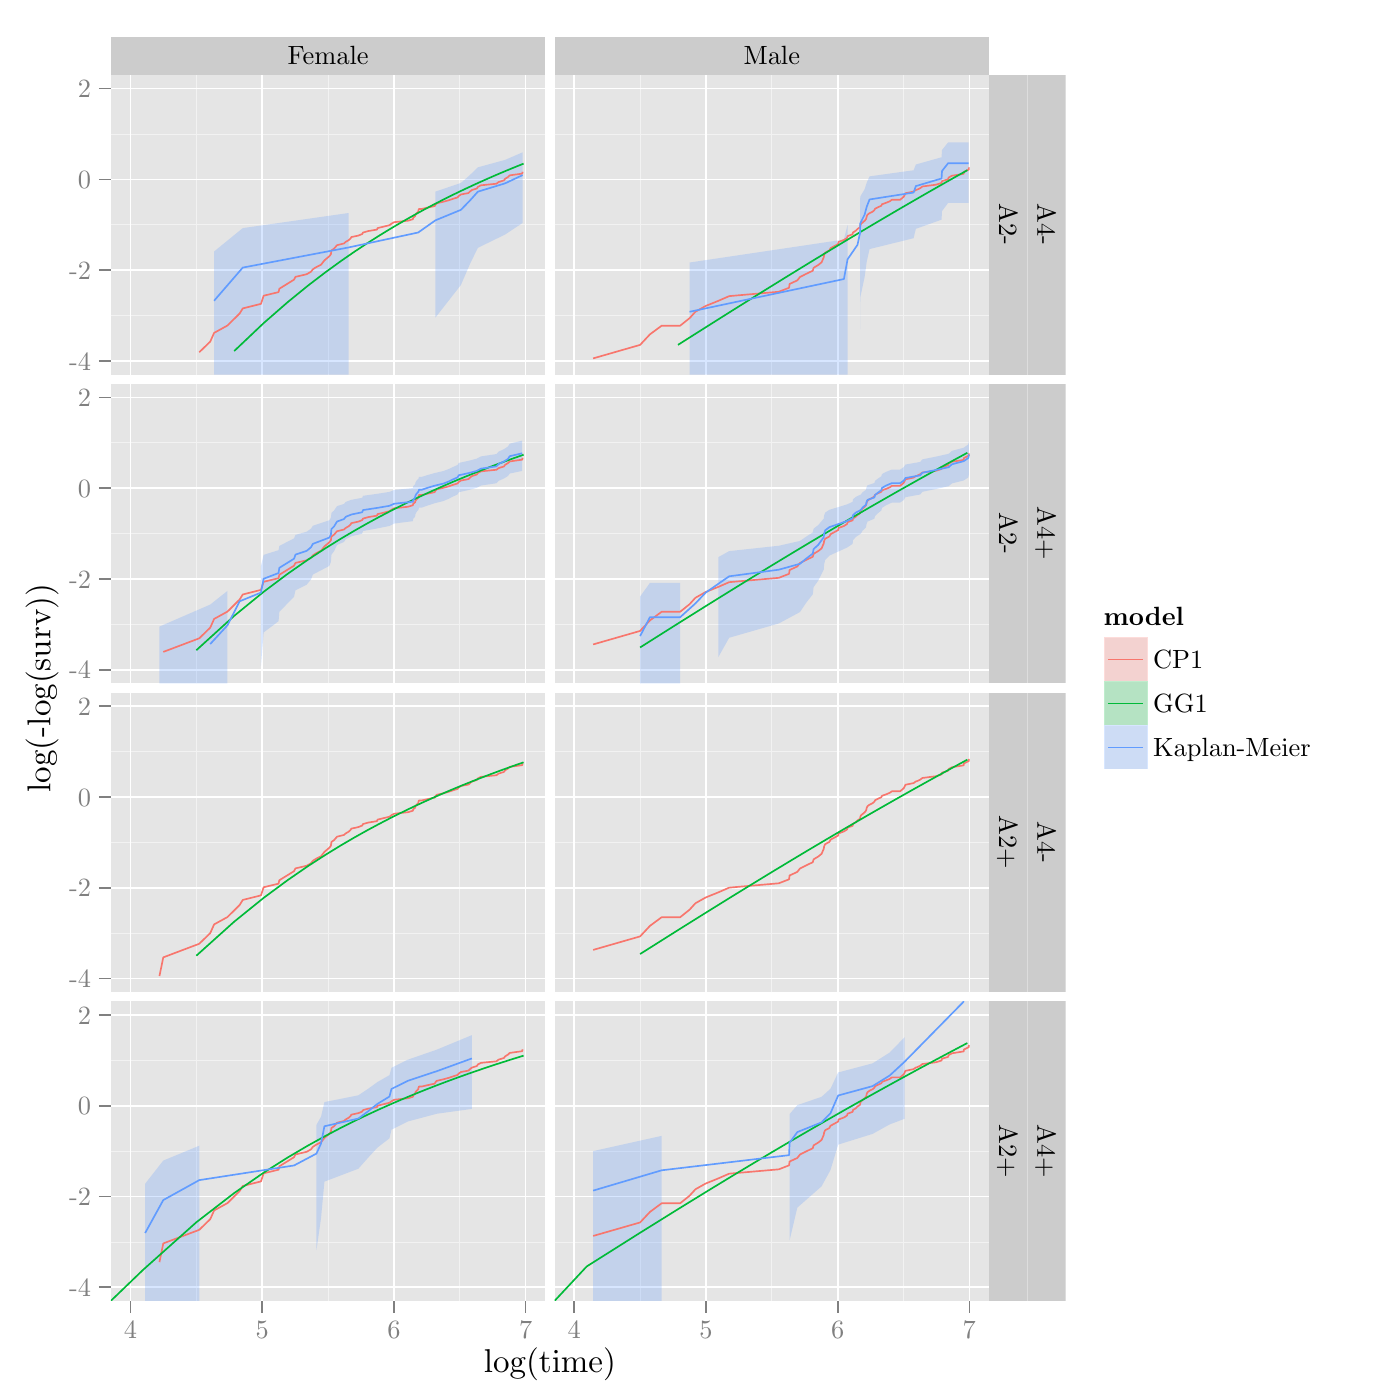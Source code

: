 % Created by tikzDevice version 0.8.1 on 2015-01-26 21:18:13
% !TEX encoding = UTF-8 Unicode
\documentclass[11pt]{memoir}
\nonstopmode

\usepackage{tikz}

\usepackage[active,tightpage,psfixbb]{preview}

\PreviewEnvironment{pgfpicture}

\setlength\PreviewBorder{0pt}

\usepackage{amsmath}
\newcommand{\SweaveOpts}[1]{}  % do not interfere with LaTeX
\newcommand{\SweaveInput}[1]{} % because they are not real TeX commands
\newcommand{\Sexpr}[1]{}       % will only be parsed by R


\usepackage{geometry}
\usepackage{amsmath}
\usepackage{lscape}
\geometry{verbose,tmargin=2.5cm,bmargin=2.5cm,lmargin=2.5cm,rmargin=2.5cm}


\begin{document}

\begin{tikzpicture}[x=1pt,y=1pt]
\definecolor{fillColor}{RGB}{255,255,255}
\path[use as bounding box,fill=fillColor,fill opacity=0.00] (0,0) rectangle (505.89,505.89);
\begin{scope}
\path[clip] (  0.00,  0.00) rectangle (505.89,505.89);
\definecolor{drawColor}{RGB}{255,255,255}
\definecolor{fillColor}{RGB}{255,255,255}

\path[draw=drawColor,line width= 0.6pt,line join=round,line cap=round,fill=fillColor] ( -0.00,  0.00) rectangle (505.89,505.89);
\end{scope}
\begin{scope}
\path[clip] ( 40.03,478.81) rectangle (197.07,492.64);
\definecolor{fillColor}{gray}{0.80}

\path[fill=fillColor] ( 40.03,478.81) rectangle (197.07,492.64);
\definecolor{drawColor}{RGB}{0,0,0}

\node[text=drawColor,anchor=base,inner sep=0pt, outer sep=0pt, scale=  0.87] at (118.55,482.43) {Female};
\end{scope}
\begin{scope}
\path[clip] (200.38,478.81) rectangle (357.41,492.64);
\definecolor{fillColor}{gray}{0.80}

\path[fill=fillColor] (200.38,478.81) rectangle (357.41,492.64);
\definecolor{drawColor}{RGB}{0,0,0}

\node[text=drawColor,anchor=base,inner sep=0pt, outer sep=0pt, scale=  0.87] at (278.90,482.43) {Male};
\end{scope}
\begin{scope}
\path[clip] ( 40.03,370.54) rectangle (197.07,478.81);
\definecolor{fillColor}{gray}{0.90}

\path[fill=fillColor] ( 40.03,370.54) rectangle (197.07,478.81);
\definecolor{drawColor}{gray}{0.95}

\path[draw=drawColor,line width= 0.3pt,line join=round] ( 40.03,391.87) --
	(197.07,391.87);

\path[draw=drawColor,line width= 0.3pt,line join=round] ( 40.03,424.67) --
	(197.07,424.67);

\path[draw=drawColor,line width= 0.3pt,line join=round] ( 40.03,457.48) --
	(197.07,457.48);

\path[draw=drawColor,line width= 0.3pt,line join=round] ( 70.96,370.54) --
	( 70.96,478.81);

\path[draw=drawColor,line width= 0.3pt,line join=round] (118.55,370.54) --
	(118.55,478.81);

\path[draw=drawColor,line width= 0.3pt,line join=round] (166.14,370.54) --
	(166.14,478.81);
\definecolor{drawColor}{RGB}{255,255,255}

\path[draw=drawColor,line width= 0.6pt,line join=round] ( 40.03,375.46) --
	(197.07,375.46);

\path[draw=drawColor,line width= 0.6pt,line join=round] ( 40.03,408.27) --
	(197.07,408.27);

\path[draw=drawColor,line width= 0.6pt,line join=round] ( 40.03,441.08) --
	(197.07,441.08);

\path[draw=drawColor,line width= 0.6pt,line join=round] ( 40.03,473.89) --
	(197.07,473.89);

\path[draw=drawColor,line width= 0.6pt,line join=round] ( 47.17,370.54) --
	( 47.17,478.81);

\path[draw=drawColor,line width= 0.6pt,line join=round] ( 94.76,370.54) --
	( 94.76,478.81);

\path[draw=drawColor,line width= 0.6pt,line join=round] (142.34,370.54) --
	(142.34,478.81);

\path[draw=drawColor,line width= 0.6pt,line join=round] (189.93,370.54) --
	(189.93,478.81);
\definecolor{fillColor}{RGB}{97,156,255}

\path[fill=fillColor,fill opacity=0.25] ( 77.37,415.02) --
	( 87.72,423.46) --
	(125.97,428.91) --
	(125.97,370.54) --
	( 87.72,370.54) --
	( 77.37,370.54) --
	cycle;

\path[fill=fillColor,fill opacity=0.25] (157.35,436.65) --
	(166.55,439.78) --
	(169.84,442.67) --
	(172.67,445.42) --
	(182.54,448.12) --
	(188.85,450.85) --
	(188.85,425.33) --
	(182.54,421.14) --
	(172.67,416.33) --
	(169.84,410.52) --
	(166.55,402.91) --
	(157.35,391.14) --
	cycle;
\definecolor{drawColor}{RGB}{248,118,109}

\path[draw=drawColor,line width= 0.6pt,line join=round] ( 72.00,378.60) --
	( 75.97,382.45) --
	( 77.37,385.60) --
	( 82.20,388.26) --
	( 86.59,392.60) --
	( 87.72,394.44) --
	( 94.30,396.09) --
	( 95.26,399.02) --
	(100.66,400.33) --
	(100.94,401.55) --
	(106.26,404.84) --
	(106.76,405.84) --
	(110.82,406.79) --
	(112.39,407.70) --
	(113.05,408.57) --
	(114.34,409.41) --
	(116.01,410.23) --
	(117.23,411.80) --
	(119.00,413.29) --
	(119.57,414.01) --
	(119.76,415.38) --
	(120.70,416.03) --
	(121.25,416.67) --
	(121.80,417.30) --
	(124.28,417.91) --
	(124.96,418.51) --
	(125.97,419.09) --
	(126.63,419.66) --
	(126.96,420.22) --
	(129.50,420.76) --
	(130.87,421.31) --
	(131.17,421.86) --
	(133.07,422.39) --
	(136.26,422.93) --
	(136.39,423.45) --
	(140.73,424.51) --
	(141.46,425.05) --
	(142.41,425.60) --
	(147.44,426.14) --
	(149.20,426.68) --
	(149.31,427.22) --
	(150.01,427.76) --
	(150.11,428.29) --
	(150.51,428.82) --
	(151.11,429.34) --
	(151.20,429.86) --
	(151.40,430.37) --
	(152.36,430.37) --
	(154.60,430.89) --
	(157.09,431.41) --
	(157.35,431.93) --
	(157.86,432.45) --
	(160.19,432.98) --
	(162.10,433.50) --
	(163.63,434.03) --
	(165.33,434.55) --
	(165.77,435.08) --
	(166.55,435.61) --
	(169.31,436.14) --
	(169.84,436.68) --
	(170.50,437.21) --
	(172.29,437.77) --
	(172.67,438.35) --
	(173.78,438.92) --
	(179.40,439.50) --
	(180.15,440.09) --
	(182.09,440.69) --
	(182.54,441.30) --
	(183.55,441.90) --
	(184.19,442.52) --
	(188.71,443.15) --
	(188.85,443.81);
\definecolor{drawColor}{RGB}{0,186,56}

\path[draw=drawColor,line width= 0.6pt,line join=round] ( 84.64,379.05) --
	( 95.26,389.12) --
	(103.94,396.69) --
	(111.27,402.66) --
	(117.63,407.52) --
	(123.23,411.58) --
	(128.25,415.05) --
	(132.78,418.04) --
	(136.92,420.67) --
	(140.73,423.01) --
	(144.26,425.10) --
	(147.54,426.98) --
	(150.61,428.70) --
	(153.50,430.27) --
	(156.22,431.71) --
	(158.79,433.04) --
	(161.23,434.28) --
	(163.55,435.43) --
	(165.77,436.51) --
	(167.88,437.52) --
	(169.91,438.46) --
	(171.85,439.36) --
	(173.72,440.21) --
	(175.51,441.01) --
	(177.24,441.77) --
	(178.91,442.50) --
	(180.52,443.19) --
	(182.09,443.85) --
	(183.60,444.48) --
	(185.06,445.08) --
	(186.48,445.66) --
	(187.86,446.22) --
	(189.20,446.75);
\definecolor{drawColor}{RGB}{97,156,255}

\path[draw=drawColor,line width= 0.6pt,line join=round] ( 77.37,397.22) --
	( 87.72,409.19) --
	(125.97,416.47) --
	(151.11,421.87) --
	(157.35,426.27) --
	(166.55,430.06) --
	(169.84,433.46) --
	(172.67,436.62) --
	(182.54,439.64) --
	(188.85,442.62);
\end{scope}
\begin{scope}
\path[clip] ( 40.03,258.96) rectangle (197.07,367.23);
\definecolor{fillColor}{gray}{0.90}

\path[fill=fillColor] ( 40.03,258.96) rectangle (197.07,367.23);
\definecolor{drawColor}{gray}{0.95}

\path[draw=drawColor,line width= 0.3pt,line join=round] ( 40.03,280.28) --
	(197.07,280.28);

\path[draw=drawColor,line width= 0.3pt,line join=round] ( 40.03,313.09) --
	(197.07,313.09);

\path[draw=drawColor,line width= 0.3pt,line join=round] ( 40.03,345.90) --
	(197.07,345.90);

\path[draw=drawColor,line width= 0.3pt,line join=round] ( 70.96,258.96) --
	( 70.96,367.23);

\path[draw=drawColor,line width= 0.3pt,line join=round] (118.55,258.96) --
	(118.55,367.23);

\path[draw=drawColor,line width= 0.3pt,line join=round] (166.14,258.96) --
	(166.14,367.23);
\definecolor{drawColor}{RGB}{255,255,255}

\path[draw=drawColor,line width= 0.6pt,line join=round] ( 40.03,263.88) --
	(197.07,263.88);

\path[draw=drawColor,line width= 0.6pt,line join=round] ( 40.03,296.69) --
	(197.07,296.69);

\path[draw=drawColor,line width= 0.6pt,line join=round] ( 40.03,329.50) --
	(197.07,329.50);

\path[draw=drawColor,line width= 0.6pt,line join=round] ( 40.03,362.31) --
	(197.07,362.31);

\path[draw=drawColor,line width= 0.6pt,line join=round] ( 47.17,258.96) --
	( 47.17,367.23);

\path[draw=drawColor,line width= 0.6pt,line join=round] ( 94.76,258.96) --
	( 94.76,367.23);

\path[draw=drawColor,line width= 0.6pt,line join=round] (142.34,258.96) --
	(142.34,367.23);

\path[draw=drawColor,line width= 0.6pt,line join=round] (189.93,258.96) --
	(189.93,367.23);
\definecolor{fillColor}{RGB}{97,156,255}

\path[fill=fillColor,fill opacity=0.25] ( 57.62,279.47) --
	( 75.97,287.43) --
	( 82.20,292.37) --
	( 82.20,258.96) --
	( 75.97,258.96) --
	( 57.62,258.96) --
	cycle;

\path[fill=fillColor,fill opacity=0.25] ( 94.30,301.39) --
	( 95.26,305.39) --
	(100.66,307.08) --
	(100.94,308.62) --
	(106.26,311.36) --
	(106.76,312.60) --
	(110.82,313.77) --
	(112.39,314.87) --
	(113.05,315.92) --
	(119.00,317.88) --
	(119.57,318.81) --
	(119.76,320.56) --
	(120.70,321.40) --
	(121.25,322.22) --
	(121.80,323.01) --
	(124.28,323.78) --
	(124.96,324.54) --
	(126.96,325.28) --
	(130.87,326.01) --
	(131.17,326.73) --
	(136.26,327.44) --
	(140.73,328.14) --
	(142.41,328.83) --
	(149.20,329.51) --
	(149.31,330.19) --
	(150.01,330.87) --
	(150.11,331.54) --
	(150.51,332.21) --
	(151.20,332.88) --
	(151.40,333.55) --
	(152.36,333.55) --
	(154.60,334.25) --
	(157.09,334.96) --
	(160.19,335.67) --
	(162.10,336.39) --
	(163.63,337.12) --
	(165.33,337.86) --
	(165.77,338.61) --
	(169.31,339.38) --
	(172.29,340.16) --
	(173.78,340.97) --
	(179.40,341.81) --
	(180.15,342.68) --
	(182.09,343.59) --
	(183.55,344.54) --
	(184.19,345.57) --
	(188.71,346.67) --
	(188.71,335.72) --
	(184.19,334.77) --
	(183.55,333.86) --
	(182.09,332.97) --
	(180.15,332.11) --
	(179.40,331.26) --
	(173.78,330.43) --
	(172.29,329.61) --
	(169.31,328.81) --
	(165.77,328.01) --
	(165.33,327.21) --
	(163.63,326.42) --
	(162.10,325.63) --
	(160.19,324.83) --
	(157.09,324.04) --
	(154.60,323.24) --
	(152.36,322.44) --
	(151.40,322.44) --
	(151.20,321.65) --
	(150.51,320.86) --
	(150.11,320.05) --
	(150.01,319.23) --
	(149.31,318.40) --
	(149.20,317.56) --
	(142.41,316.70) --
	(140.73,315.82) --
	(136.26,314.92) --
	(131.17,314.00) --
	(130.87,313.05) --
	(126.96,312.08) --
	(124.96,311.07) --
	(124.28,310.03) --
	(121.80,308.96) --
	(121.25,307.84) --
	(120.70,306.67) --
	(119.76,305.45) --
	(119.57,302.82) --
	(119.00,301.39) --
	(113.05,298.26) --
	(112.39,296.51) --
	(110.82,294.62) --
	(106.76,292.56) --
	(106.26,290.27) --
	(100.94,284.80) --
	(100.66,281.42) --
	( 95.26,277.35) --
	( 94.30,265.30) --
	cycle;
\definecolor{drawColor}{RGB}{248,118,109}

\path[draw=drawColor,line width= 0.6pt,line join=round] ( 59.00,270.32) --
	( 72.00,275.23) --
	( 75.97,279.09) --
	( 77.37,282.24) --
	( 82.20,284.89) --
	( 86.59,289.24) --
	( 87.72,291.07) --
	( 94.30,292.73) --
	( 95.26,295.65) --
	(100.66,296.96) --
	(100.94,298.19) --
	(106.26,301.48) --
	(106.76,302.48) --
	(110.82,303.43) --
	(112.39,304.33) --
	(113.05,305.21) --
	(114.34,306.05) --
	(116.01,306.87) --
	(117.23,308.44) --
	(119.00,309.93) --
	(119.57,310.64) --
	(119.76,312.01) --
	(120.70,312.67) --
	(121.25,313.31) --
	(121.80,313.93) --
	(124.28,314.54) --
	(124.96,315.14) --
	(125.97,315.72) --
	(126.63,316.29) --
	(126.96,316.85) --
	(129.50,317.40) --
	(130.87,317.95) --
	(131.17,318.49) --
	(133.07,319.03) --
	(136.26,319.56) --
	(136.39,320.09) --
	(140.73,321.15) --
	(141.46,321.69) --
	(142.41,322.23) --
	(147.44,322.77) --
	(149.20,323.32) --
	(149.31,323.85) --
	(150.01,324.39) --
	(150.11,324.92) --
	(150.51,325.45) --
	(151.11,325.98) --
	(151.20,326.49) --
	(151.40,327.00) --
	(152.36,327.00) --
	(154.60,327.53) --
	(157.09,328.05) --
	(157.35,328.57) --
	(157.86,329.08) --
	(160.19,329.61) --
	(162.10,330.14) --
	(163.63,330.66) --
	(165.33,331.19) --
	(165.77,331.72) --
	(166.55,332.25) --
	(169.31,332.77) --
	(169.84,333.31) --
	(170.50,333.84) --
	(172.29,334.41) --
	(172.67,334.98) --
	(173.78,335.56) --
	(179.40,336.14) --
	(180.15,336.73) --
	(182.09,337.33) --
	(182.54,337.93) --
	(183.55,338.54) --
	(184.19,339.15) --
	(188.71,339.79) --
	(188.85,340.45);
\definecolor{drawColor}{RGB}{0,186,56}

\path[draw=drawColor,line width= 0.6pt,line join=round] ( 70.95,270.93) --
	( 84.64,283.36) --
	( 95.26,292.03) --
	(103.94,298.53) --
	(111.27,303.64) --
	(117.63,307.79) --
	(123.23,311.26) --
	(128.25,314.22) --
	(132.78,316.79) --
	(136.92,319.04) --
	(140.73,321.03) --
	(144.26,322.82) --
	(147.54,324.44) --
	(150.61,325.92) --
	(153.50,327.26) --
	(156.22,328.51) --
	(158.79,329.65) --
	(161.23,330.72) --
	(163.55,331.72) --
	(165.77,332.65) --
	(167.88,333.52) --
	(169.91,334.35) --
	(171.85,335.12) --
	(173.72,335.86) --
	(175.51,336.56) --
	(177.24,337.22) --
	(178.91,337.85) --
	(180.52,338.45) --
	(182.09,339.03) --
	(183.60,339.58) --
	(185.06,340.11) --
	(186.48,340.61) --
	(187.86,341.10) --
	(189.20,341.57);
\definecolor{drawColor}{RGB}{97,156,255}

\path[draw=drawColor,line width= 0.6pt,line join=round] ( 75.97,273.17) --
	( 82.20,279.95) --
	( 86.59,288.61) --
	( 94.30,291.74) --
	( 95.26,296.75) --
	(100.66,298.82) --
	(100.94,300.70) --
	(106.26,304.00) --
	(106.76,305.47) --
	(110.82,306.84) --
	(112.39,308.14) --
	(113.05,309.36) --
	(119.00,311.63) --
	(119.57,312.69) --
	(119.76,314.69) --
	(120.70,315.64) --
	(121.25,316.55) --
	(121.80,317.44) --
	(124.28,318.31) --
	(124.96,319.15) --
	(126.96,319.97) --
	(130.87,320.78) --
	(131.17,321.57) --
	(136.26,322.35) --
	(140.73,323.11) --
	(142.41,323.86) --
	(149.20,324.60) --
	(149.31,325.33) --
	(150.01,326.06) --
	(150.11,326.78) --
	(150.51,327.49) --
	(151.20,328.21) --
	(151.40,328.91) --
	(152.36,328.91) --
	(154.60,329.65) --
	(157.09,330.39) --
	(160.19,331.13) --
	(162.10,331.88) --
	(163.63,332.63) --
	(165.33,333.38) --
	(165.77,334.15) --
	(169.31,334.93) --
	(172.29,335.72) --
	(173.78,336.53) --
	(179.40,337.37) --
	(180.15,338.23) --
	(182.09,339.12) --
	(183.55,340.06) --
	(184.19,341.04) --
	(188.71,342.09);
\end{scope}
\begin{scope}
\path[clip] ( 40.03,147.38) rectangle (197.07,255.65);
\definecolor{fillColor}{gray}{0.90}

\path[fill=fillColor] ( 40.03,147.38) rectangle (197.07,255.65);
\definecolor{drawColor}{gray}{0.95}

\path[draw=drawColor,line width= 0.3pt,line join=round] ( 40.03,168.70) --
	(197.07,168.70);

\path[draw=drawColor,line width= 0.3pt,line join=round] ( 40.03,201.51) --
	(197.07,201.51);

\path[draw=drawColor,line width= 0.3pt,line join=round] ( 40.03,234.32) --
	(197.07,234.32);

\path[draw=drawColor,line width= 0.3pt,line join=round] ( 70.96,147.38) --
	( 70.96,255.65);

\path[draw=drawColor,line width= 0.3pt,line join=round] (118.55,147.38) --
	(118.55,255.65);

\path[draw=drawColor,line width= 0.3pt,line join=round] (166.14,147.38) --
	(166.14,255.65);
\definecolor{drawColor}{RGB}{255,255,255}

\path[draw=drawColor,line width= 0.6pt,line join=round] ( 40.03,152.30) --
	(197.07,152.30);

\path[draw=drawColor,line width= 0.6pt,line join=round] ( 40.03,185.11) --
	(197.07,185.11);

\path[draw=drawColor,line width= 0.6pt,line join=round] ( 40.03,217.92) --
	(197.07,217.92);

\path[draw=drawColor,line width= 0.6pt,line join=round] ( 40.03,250.73) --
	(197.07,250.73);

\path[draw=drawColor,line width= 0.6pt,line join=round] ( 47.17,147.38) --
	( 47.17,255.65);

\path[draw=drawColor,line width= 0.6pt,line join=round] ( 94.76,147.38) --
	( 94.76,255.65);

\path[draw=drawColor,line width= 0.6pt,line join=round] (142.34,147.38) --
	(142.34,255.65);

\path[draw=drawColor,line width= 0.6pt,line join=round] (189.93,147.38) --
	(189.93,255.65);
\definecolor{drawColor}{RGB}{248,118,109}

\path[draw=drawColor,line width= 0.6pt,line join=round] ( 57.62,153.20) --
	( 59.00,159.94) --
	( 72.00,164.86) --
	( 75.97,168.71) --
	( 77.37,171.86) --
	( 82.20,174.51) --
	( 86.59,178.86) --
	( 87.72,180.69) --
	( 94.30,182.35) --
	( 95.26,185.28) --
	(100.66,186.58) --
	(100.94,187.81) --
	(106.26,191.10) --
	(106.76,192.10) --
	(110.82,193.05) --
	(112.39,193.95) --
	(113.05,194.83) --
	(114.34,195.67) --
	(116.01,196.49) --
	(117.23,198.06) --
	(119.00,199.55) --
	(119.57,200.26) --
	(119.76,201.64) --
	(120.70,202.29) --
	(121.25,202.93) --
	(121.80,203.56) --
	(124.28,204.17) --
	(124.96,204.76) --
	(125.97,205.35) --
	(126.63,205.92) --
	(126.96,206.47) --
	(129.50,207.02) --
	(130.87,207.57) --
	(131.17,208.12) --
	(133.07,208.65) --
	(136.26,209.18) --
	(136.39,209.71) --
	(140.73,210.77) --
	(141.46,211.31) --
	(142.41,211.85) --
	(147.44,212.40) --
	(149.20,212.94) --
	(149.31,213.48) --
	(150.01,214.01) --
	(150.11,214.55) --
	(150.51,215.08) --
	(151.11,215.60) --
	(151.20,216.12) --
	(151.40,216.63) --
	(152.36,216.63) --
	(154.60,217.15) --
	(157.09,217.67) --
	(157.35,218.19) --
	(157.86,218.71) --
	(160.19,219.23) --
	(162.10,219.76) --
	(163.63,220.29) --
	(165.33,220.81) --
	(165.77,221.34) --
	(166.55,221.87) --
	(169.31,222.40) --
	(169.84,222.93) --
	(170.50,223.47) --
	(172.29,224.03) --
	(172.67,224.61) --
	(173.78,225.18) --
	(179.40,225.76) --
	(180.15,226.35) --
	(182.09,226.95) --
	(182.54,227.55) --
	(183.55,228.16) --
	(184.19,228.78) --
	(188.71,229.41) --
	(188.85,230.07);
\definecolor{drawColor}{RGB}{0,186,56}

\path[draw=drawColor,line width= 0.6pt,line join=round] ( 70.95,160.55) --
	( 84.64,172.85) --
	( 95.26,181.43) --
	(103.94,187.85) --
	(111.27,192.90) --
	(117.63,197.01) --
	(123.23,200.44) --
	(128.25,203.37) --
	(132.78,205.90) --
	(136.92,208.12) --
	(140.73,210.10) --
	(144.26,211.87) --
	(147.54,213.47) --
	(150.61,214.93) --
	(153.50,216.26) --
	(156.22,217.49) --
	(158.79,218.63) --
	(161.23,219.68) --
	(163.55,220.67) --
	(165.77,221.59) --
	(167.88,222.46) --
	(169.91,223.27) --
	(171.85,224.04) --
	(173.72,224.77) --
	(175.51,225.46) --
	(177.24,226.12) --
	(178.91,226.74) --
	(180.52,227.34) --
	(182.09,227.91) --
	(183.60,228.45) --
	(185.06,228.98) --
	(186.48,229.48) --
	(187.86,229.96) --
	(189.20,230.42);
\end{scope}
\begin{scope}
\path[clip] ( 40.03, 35.80) rectangle (197.07,144.07);
\definecolor{fillColor}{gray}{0.90}

\path[fill=fillColor] ( 40.03, 35.80) rectangle (197.07,144.07);
\definecolor{drawColor}{gray}{0.95}

\path[draw=drawColor,line width= 0.3pt,line join=round] ( 40.03, 57.12) --
	(197.07, 57.12);

\path[draw=drawColor,line width= 0.3pt,line join=round] ( 40.03, 89.93) --
	(197.07, 89.93);

\path[draw=drawColor,line width= 0.3pt,line join=round] ( 40.03,122.74) --
	(197.07,122.74);

\path[draw=drawColor,line width= 0.3pt,line join=round] ( 70.96, 35.80) --
	( 70.96,144.07);

\path[draw=drawColor,line width= 0.3pt,line join=round] (118.55, 35.80) --
	(118.55,144.07);

\path[draw=drawColor,line width= 0.3pt,line join=round] (166.14, 35.80) --
	(166.14,144.07);
\definecolor{drawColor}{RGB}{255,255,255}

\path[draw=drawColor,line width= 0.6pt,line join=round] ( 40.03, 40.72) --
	(197.07, 40.72);

\path[draw=drawColor,line width= 0.6pt,line join=round] ( 40.03, 73.53) --
	(197.07, 73.53);

\path[draw=drawColor,line width= 0.6pt,line join=round] ( 40.03,106.34) --
	(197.07,106.34);

\path[draw=drawColor,line width= 0.6pt,line join=round] ( 40.03,139.14) --
	(197.07,139.14);

\path[draw=drawColor,line width= 0.6pt,line join=round] ( 47.17, 35.80) --
	( 47.17,144.07);

\path[draw=drawColor,line width= 0.6pt,line join=round] ( 94.76, 35.80) --
	( 94.76,144.07);

\path[draw=drawColor,line width= 0.6pt,line join=round] (142.34, 35.80) --
	(142.34,144.07);

\path[draw=drawColor,line width= 0.6pt,line join=round] (189.93, 35.80) --
	(189.93,144.07);
\definecolor{fillColor}{RGB}{97,156,255}

\path[fill=fillColor,fill opacity=0.25] ( 52.45, 78.16) --
	( 59.00, 86.52) --
	( 72.00, 91.88) --
	( 72.00, 35.80) --
	( 59.00, 35.80) --
	( 52.45, 35.80) --
	cycle;

\path[fill=fillColor,fill opacity=0.25] (114.34, 99.40) --
	(116.01,102.39) --
	(117.23,107.66) --
	(129.50,110.10) --
	(133.07,112.49) --
	(136.39,114.90) --
	(140.73,117.38) --
	(141.46,120.03) --
	(147.44,123.00) --
	(157.86,126.61) --
	(170.50,131.84) --
	(170.50,105.18) --
	(157.86,103.44) --
	(147.44,100.66) --
	(141.46, 97.68) --
	(140.73, 94.54) --
	(136.39, 91.21) --
	(133.07, 87.60) --
	(129.50, 83.57) --
	(117.23, 78.90) --
	(116.01, 65.75) --
	(114.34, 54.12) --
	cycle;
\definecolor{drawColor}{RGB}{248,118,109}

\path[draw=drawColor,line width= 0.6pt,line join=round] ( 57.62, 49.83) --
	( 59.00, 56.58) --
	( 72.00, 61.49) --
	( 75.97, 65.35) --
	( 77.37, 68.50) --
	( 82.20, 71.15) --
	( 86.59, 75.50) --
	( 87.72, 77.33) --
	( 94.30, 78.99) --
	( 95.26, 81.91) --
	(100.66, 83.22) --
	(100.94, 84.45) --
	(106.26, 87.74) --
	(106.76, 88.73) --
	(110.82, 89.68) --
	(112.39, 90.59) --
	(113.05, 91.46) --
	(114.34, 92.31) --
	(116.01, 93.13) --
	(117.23, 94.70) --
	(119.00, 96.19) --
	(119.57, 96.90) --
	(119.76, 98.27) --
	(120.70, 98.93) --
	(121.25, 99.57) --
	(121.80,100.19) --
	(124.28,100.80) --
	(124.96,101.40) --
	(125.97,101.98) --
	(126.63,102.55) --
	(126.96,103.11) --
	(129.50,103.66) --
	(130.87,104.21) --
	(131.17,104.75) --
	(133.07,105.28) --
	(136.26,105.82) --
	(136.39,106.35) --
	(140.73,107.41) --
	(141.46,107.94) --
	(142.41,108.49) --
	(147.44,109.03) --
	(149.20,109.57) --
	(149.31,110.11) --
	(150.01,110.65) --
	(150.11,111.18) --
	(150.51,111.71) --
	(151.11,112.24) --
	(151.20,112.75) --
	(151.40,113.26) --
	(152.36,113.26) --
	(154.60,113.79) --
	(157.09,114.31) --
	(157.35,114.83) --
	(157.86,115.34) --
	(160.19,115.87) --
	(162.10,116.40) --
	(163.63,116.92) --
	(165.33,117.45) --
	(165.77,117.97) --
	(166.55,118.51) --
	(169.31,119.03) --
	(169.84,119.57) --
	(170.50,120.10) --
	(172.29,120.67) --
	(172.67,121.24) --
	(173.78,121.82) --
	(179.40,122.39) --
	(180.15,122.99) --
	(182.09,123.58) --
	(182.54,124.19) --
	(183.55,124.80) --
	(184.19,125.41) --
	(188.71,126.05) --
	(188.85,126.71);
\definecolor{drawColor}{RGB}{0,186,56}

\path[draw=drawColor,line width= 0.6pt,line join=round] ( 40.03, 35.80) --
	( 51.66, 46.99) --
	( 70.95, 64.22) --
	( 84.64, 74.79) --
	( 95.26, 82.13) --
	(103.94, 87.62) --
	(111.27, 91.93) --
	(117.63, 95.44) --
	(123.23, 98.38) --
	(128.25,100.89) --
	(132.78,103.07) --
	(136.92,104.98) --
	(140.73,106.68) --
	(144.26,108.21) --
	(147.54,109.60) --
	(150.61,110.86) --
	(153.50,112.02) --
	(156.22,113.08) --
	(158.79,114.07) --
	(161.23,114.99) --
	(163.55,115.85) --
	(165.77,116.66) --
	(167.88,117.41) --
	(169.91,118.13) --
	(171.85,118.80) --
	(173.72,119.44) --
	(175.51,120.05) --
	(177.24,120.63) --
	(178.91,121.18) --
	(180.52,121.70) --
	(182.09,122.20) --
	(183.60,122.69) --
	(185.06,123.15) --
	(186.48,123.59) --
	(187.86,124.02) --
	(189.20,124.43);
\definecolor{drawColor}{RGB}{97,156,255}

\path[draw=drawColor,line width= 0.6pt,line join=round] ( 52.45, 60.35) --
	( 59.00, 72.24) --
	( 72.00, 79.45) --
	(106.26, 84.75) --
	(114.34, 89.03) --
	(116.01, 92.69) --
	(117.23, 98.91) --
	(129.50,101.70) --
	(133.07,104.37) --
	(136.39,107.00) --
	(140.73,109.65) --
	(141.46,112.40) --
	(147.44,115.37) --
	(157.86,118.82) --
	(170.50,123.42);
\end{scope}
\begin{scope}
\path[clip] (200.38,370.54) rectangle (357.41,478.81);
\definecolor{fillColor}{gray}{0.90}

\path[fill=fillColor] (200.38,370.54) rectangle (357.41,478.81);
\definecolor{drawColor}{gray}{0.95}

\path[draw=drawColor,line width= 0.3pt,line join=round] (200.38,391.87) --
	(357.41,391.87);

\path[draw=drawColor,line width= 0.3pt,line join=round] (200.38,424.67) --
	(357.41,424.67);

\path[draw=drawColor,line width= 0.3pt,line join=round] (200.38,457.48) --
	(357.41,457.48);

\path[draw=drawColor,line width= 0.3pt,line join=round] (231.31,370.54) --
	(231.31,478.81);

\path[draw=drawColor,line width= 0.3pt,line join=round] (278.90,370.54) --
	(278.90,478.81);

\path[draw=drawColor,line width= 0.3pt,line join=round] (326.48,370.54) --
	(326.48,478.81);
\definecolor{drawColor}{RGB}{255,255,255}

\path[draw=drawColor,line width= 0.6pt,line join=round] (200.38,375.46) --
	(357.41,375.46);

\path[draw=drawColor,line width= 0.6pt,line join=round] (200.38,408.27) --
	(357.41,408.27);

\path[draw=drawColor,line width= 0.6pt,line join=round] (200.38,441.08) --
	(357.41,441.08);

\path[draw=drawColor,line width= 0.6pt,line join=round] (200.38,473.89) --
	(357.41,473.89);

\path[draw=drawColor,line width= 0.6pt,line join=round] (207.52,370.54) --
	(207.52,478.81);

\path[draw=drawColor,line width= 0.6pt,line join=round] (255.10,370.54) --
	(255.10,478.81);

\path[draw=drawColor,line width= 0.6pt,line join=round] (302.69,370.54) --
	(302.69,478.81);

\path[draw=drawColor,line width= 0.6pt,line join=round] (350.27,370.54) --
	(350.27,478.81);
\definecolor{fillColor}{RGB}{97,156,255}

\path[fill=fillColor,fill opacity=0.25] (249.16,411.02) --
	(304.94,419.32) --
	(306.27,424.62) --
	(306.27,370.54) --
	(304.94,370.54) --
	(249.16,370.54) --
	cycle;

\path[fill=fillColor,fill opacity=0.25] (310.76,431.98) --
	(310.86,434.87) --
	(312.42,437.48) --
	(313.19,439.89) --
	(314.21,442.16) --
	(330.12,444.36) --
	(330.97,446.51) --
	(331.17,446.51) --
	(340.23,449.06) --
	(340.39,451.67) --
	(342.58,454.42) --
	(350.03,454.42) --
	(350.03,432.54) --
	(342.58,432.54) --
	(340.39,429.58) --
	(340.23,426.51) --
	(331.17,423.27) --
	(330.97,423.27) --
	(330.12,419.80) --
	(314.21,415.88) --
	(313.19,411.33) --
	(312.42,405.76) --
	(310.86,398.37) --
	(310.76,386.85) --
	cycle;
\definecolor{drawColor}{RGB}{248,118,109}

\path[draw=drawColor,line width= 0.6pt,line join=round] (214.33,376.38) --
	(231.30,381.26) --
	(234.86,385.07) --
	(239.09,388.20) --
	(245.78,388.20) --
	(249.16,390.90) --
	(251.29,393.24) --
	(254.97,395.31) --
	(259.56,397.17) --
	(263.48,398.88) --
	(281.42,400.46) --
	(285.14,401.91) --
	(285.31,403.27) --
	(288.11,404.57) --
	(289.07,405.80) --
	(291.37,406.96) --
	(293.70,408.06) --
	(293.99,409.11) --
	(295.66,410.12) --
	(296.87,411.08) --
	(297.66,412.91) --
	(297.79,413.77) --
	(298.18,414.60) --
	(299.72,415.41) --
	(300.09,416.19) --
	(302.87,417.71) --
	(302.99,418.45) --
	(304.94,419.18) --
	(306.05,419.88) --
	(306.27,420.56) --
	(308.10,421.23) --
	(308.20,421.87) --
	(309.24,422.51) --
	(309.85,423.14) --
	(310.76,423.76) --
	(310.86,424.35) --
	(311.06,424.94) --
	(311.74,425.52) --
	(312.42,426.09) --
	(312.90,426.65) --
	(313.09,427.21) --
	(313.19,427.77) --
	(313.47,428.32) --
	(314.21,428.86) --
	(315.31,429.39) --
	(315.94,429.93) --
	(316.21,430.47) --
	(317.26,431.00) --
	(318.46,431.54) --
	(318.72,432.07) --
	(320.21,432.61) --
	(321.50,433.14) --
	(322.28,433.70) --
	(325.24,433.70) --
	(325.97,434.28) --
	(326.61,434.86) --
	(326.90,435.44) --
	(327.18,436.05) --
	(330.12,436.66) --
	(330.97,437.27) --
	(331.17,437.27) --
	(332.51,437.89) --
	(333.32,438.51) --
	(338.21,439.14) --
	(340.23,439.79) --
	(340.39,440.43) --
	(342.58,441.08) --
	(342.79,441.73) --
	(343.99,442.39) --
	(348.21,443.07) --
	(348.34,443.76) --
	(349.90,444.54) --
	(350.03,444.54) --
	(350.12,445.39);
\definecolor{drawColor}{RGB}{0,186,56}

\path[draw=drawColor,line width= 0.6pt,line join=round] (244.99,381.27) --
	(255.61,387.99) --
	(264.28,393.46) --
	(271.62,398.05) --
	(277.97,402.00) --
	(283.58,405.47) --
	(288.59,408.55) --
	(293.13,411.33) --
	(297.27,413.85) --
	(301.08,416.15) --
	(304.60,418.28) --
	(307.89,420.25) --
	(310.96,422.08) --
	(313.84,423.80) --
	(316.56,425.41) --
	(319.14,426.93) --
	(321.58,428.36) --
	(323.90,429.72) --
	(326.11,431.01) --
	(328.23,432.24) --
	(330.25,433.41) --
	(332.19,434.53) --
	(334.06,435.61) --
	(335.86,436.64) --
	(337.59,437.62) --
	(339.26,438.58) --
	(340.87,439.49) --
	(342.43,440.38) --
	(343.94,441.23) --
	(345.41,442.06) --
	(346.83,442.85) --
	(348.21,443.63) --
	(349.55,444.38);
\definecolor{drawColor}{RGB}{97,156,255}

\path[draw=drawColor,line width= 0.6pt,line join=round] (249.16,393.22) --
	(304.94,405.05) --
	(306.27,412.19) --
	(309.85,417.42) --
	(310.76,421.62) --
	(310.86,425.18) --
	(312.42,428.32) --
	(313.19,431.17) --
	(314.21,433.81) --
	(330.12,436.30) --
	(330.97,438.70) --
	(331.17,438.70) --
	(340.23,441.39) --
	(340.39,444.09) --
	(342.58,446.88) --
	(350.03,446.88);
\end{scope}
\begin{scope}
\path[clip] (200.38,258.96) rectangle (357.41,367.23);
\definecolor{fillColor}{gray}{0.90}

\path[fill=fillColor] (200.38,258.96) rectangle (357.41,367.23);
\definecolor{drawColor}{gray}{0.95}

\path[draw=drawColor,line width= 0.3pt,line join=round] (200.38,280.28) --
	(357.41,280.28);

\path[draw=drawColor,line width= 0.3pt,line join=round] (200.38,313.09) --
	(357.41,313.09);

\path[draw=drawColor,line width= 0.3pt,line join=round] (200.38,345.90) --
	(357.41,345.90);

\path[draw=drawColor,line width= 0.3pt,line join=round] (231.31,258.96) --
	(231.31,367.23);

\path[draw=drawColor,line width= 0.3pt,line join=round] (278.90,258.96) --
	(278.90,367.23);

\path[draw=drawColor,line width= 0.3pt,line join=round] (326.48,258.96) --
	(326.48,367.23);
\definecolor{drawColor}{RGB}{255,255,255}

\path[draw=drawColor,line width= 0.6pt,line join=round] (200.38,263.88) --
	(357.41,263.88);

\path[draw=drawColor,line width= 0.6pt,line join=round] (200.38,296.69) --
	(357.41,296.69);

\path[draw=drawColor,line width= 0.6pt,line join=round] (200.38,329.50) --
	(357.41,329.50);

\path[draw=drawColor,line width= 0.6pt,line join=round] (200.38,362.31) --
	(357.41,362.31);

\path[draw=drawColor,line width= 0.6pt,line join=round] (207.52,258.96) --
	(207.52,367.23);

\path[draw=drawColor,line width= 0.6pt,line join=round] (255.10,258.96) --
	(255.10,367.23);

\path[draw=drawColor,line width= 0.6pt,line join=round] (302.69,258.96) --
	(302.69,367.23);

\path[draw=drawColor,line width= 0.6pt,line join=round] (350.27,258.96) --
	(350.27,367.23);
\definecolor{fillColor}{RGB}{97,156,255}

\path[fill=fillColor,fill opacity=0.25] (231.30,290.32) --
	(234.86,295.28) --
	(245.78,295.28) --
	(245.78,258.96) --
	(234.86,258.96) --
	(231.30,258.96) --
	cycle;

\path[fill=fillColor,fill opacity=0.25] (259.56,304.56) --
	(263.48,306.74) --
	(281.42,308.68) --
	(289.07,310.42) --
	(291.37,312.01) --
	(293.70,313.48) --
	(293.99,314.85) --
	(295.66,316.14) --
	(297.66,318.51) --
	(297.79,319.61) --
	(298.18,320.67) --
	(299.72,321.68) --
	(302.99,322.67) --
	(306.05,323.62) --
	(308.10,324.55) --
	(308.20,325.45) --
	(309.24,326.33) --
	(311.06,327.20) --
	(311.74,328.05) --
	(312.90,328.89) --
	(313.09,329.72) --
	(313.47,330.54) --
	(315.94,331.35) --
	(316.21,332.16) --
	(317.26,332.97) --
	(318.46,333.78) --
	(318.72,334.59) --
	(320.21,335.40) --
	(322.28,336.22) --
	(325.24,336.22) --
	(326.61,337.12) --
	(327.18,338.03) --
	(332.51,338.96) --
	(333.32,339.91) --
	(338.21,340.89) --
	(342.79,341.91) --
	(343.99,342.98) --
	(348.21,344.10) --
	(349.90,345.31) --
	(350.12,346.62) --
	(350.12,334.48) --
	(349.90,333.35) --
	(348.21,332.27) --
	(343.99,331.21) --
	(342.79,330.19) --
	(338.21,329.18) --
	(333.32,328.18) --
	(332.51,327.20) --
	(327.18,326.22) --
	(326.61,325.24) --
	(325.24,324.27) --
	(322.28,324.27) --
	(320.21,323.32) --
	(318.72,322.37) --
	(318.46,321.41) --
	(317.26,320.44) --
	(316.21,319.45) --
	(315.94,318.44) --
	(313.47,317.41) --
	(313.09,316.36) --
	(312.90,315.29) --
	(311.74,314.18) --
	(311.06,313.04) --
	(309.24,311.85) --
	(308.20,310.63) --
	(308.10,309.35) --
	(306.05,308.01) --
	(302.99,306.61) --
	(299.72,305.13) --
	(298.18,303.56) --
	(297.79,301.89) --
	(297.66,300.10) --
	(295.66,296.05) --
	(293.99,293.72) --
	(293.70,291.12) --
	(291.37,288.16) --
	(289.07,284.72) --
	(281.42,280.60) --
	(263.48,275.43) --
	(259.56,268.43) --
	cycle;
\definecolor{drawColor}{RGB}{248,118,109}

\path[draw=drawColor,line width= 0.6pt,line join=round] (214.33,273.02) --
	(231.30,277.90) --
	(234.86,281.70) --
	(239.09,284.83) --
	(245.78,284.83) --
	(249.16,287.54) --
	(251.29,289.88) --
	(254.97,291.95) --
	(259.56,293.81) --
	(263.48,295.52) --
	(281.42,297.09) --
	(285.14,298.54) --
	(285.31,299.91) --
	(288.11,301.20) --
	(289.07,302.44) --
	(291.37,303.60) --
	(293.70,304.70) --
	(293.99,305.75) --
	(295.66,306.75) --
	(296.87,307.72) --
	(297.66,309.54) --
	(297.79,310.41) --
	(298.18,311.24) --
	(299.72,312.04) --
	(300.09,312.83) --
	(302.87,314.35) --
	(302.99,315.09) --
	(304.94,315.81) --
	(306.05,316.51) --
	(306.27,317.20) --
	(308.10,317.86) --
	(308.20,318.51) --
	(309.24,319.15) --
	(309.85,319.78) --
	(310.76,320.39) --
	(310.86,320.99) --
	(311.06,321.58) --
	(311.74,322.15) --
	(312.42,322.72) --
	(312.90,323.28) --
	(313.09,323.85) --
	(313.19,324.41) --
	(313.47,324.95) --
	(314.21,325.49) --
	(315.31,326.03) --
	(315.94,326.56) --
	(316.21,327.10) --
	(317.26,327.64) --
	(318.46,328.18) --
	(318.72,328.71) --
	(320.21,329.24) --
	(321.50,329.78) --
	(322.28,330.33) --
	(325.24,330.33) --
	(325.97,330.91) --
	(326.61,331.49) --
	(326.90,332.08) --
	(327.18,332.68) --
	(330.12,333.30) --
	(330.97,333.90) --
	(331.17,333.90) --
	(332.51,334.53) --
	(333.32,335.15) --
	(338.21,335.78) --
	(340.23,336.42) --
	(340.39,337.07) --
	(342.58,337.72) --
	(342.79,338.36) --
	(343.99,339.03) --
	(348.21,339.70) --
	(348.34,340.40) --
	(349.90,341.17) --
	(350.03,341.17) --
	(350.12,342.03);
\definecolor{drawColor}{RGB}{0,186,56}

\path[draw=drawColor,line width= 0.6pt,line join=round] (231.30,271.93) --
	(244.99,280.58) --
	(255.61,287.23) --
	(264.28,292.61) --
	(271.62,297.13) --
	(277.97,301.01) --
	(283.58,304.41) --
	(288.59,307.43) --
	(293.13,310.15) --
	(297.27,312.61) --
	(301.08,314.86) --
	(304.60,316.93) --
	(307.89,318.85) --
	(310.96,320.63) --
	(313.84,322.30) --
	(316.56,323.87) --
	(319.14,325.34) --
	(321.58,326.74) --
	(323.90,328.06) --
	(326.11,329.31) --
	(328.23,330.50) --
	(330.25,331.64) --
	(332.19,332.73) --
	(334.06,333.77) --
	(335.86,334.77) --
	(337.59,335.73) --
	(339.26,336.65) --
	(340.87,337.54) --
	(342.43,338.40) --
	(343.94,339.23) --
	(345.41,340.03) --
	(346.83,340.80) --
	(348.21,341.55) --
	(349.55,342.28);
\definecolor{drawColor}{RGB}{97,156,255}

\path[draw=drawColor,line width= 0.6pt,line join=round] (231.30,276.05) --
	(234.86,282.87) --
	(245.78,282.87) --
	(251.29,287.84) --
	(254.97,291.72) --
	(259.56,294.91) --
	(263.48,297.64) --
	(281.42,300.03) --
	(289.07,302.16) --
	(291.37,304.08) --
	(293.70,305.85) --
	(293.99,307.48) --
	(295.66,308.99) --
	(297.66,311.76) --
	(297.79,313.03) --
	(298.18,314.25) --
	(299.72,315.41) --
	(302.99,316.53) --
	(306.05,317.61) --
	(308.10,318.65) --
	(308.20,319.66) --
	(309.24,320.64) --
	(311.06,321.60) --
	(311.74,322.54) --
	(312.90,323.46) --
	(313.09,324.36) --
	(313.47,325.25) --
	(315.94,326.13) --
	(316.21,327.01) --
	(317.26,327.87) --
	(318.46,328.73) --
	(318.72,329.59) --
	(320.21,330.45) --
	(322.28,331.31) --
	(325.24,331.31) --
	(326.61,332.23) --
	(327.18,333.16) --
	(332.51,334.11) --
	(333.32,335.07) --
	(338.21,336.06) --
	(342.79,337.07) --
	(343.99,338.13) --
	(348.21,339.23) --
	(349.90,340.40) --
	(350.12,341.65);
\end{scope}
\begin{scope}
\path[clip] (200.38,147.38) rectangle (357.41,255.65);
\definecolor{fillColor}{gray}{0.90}

\path[fill=fillColor] (200.38,147.38) rectangle (357.41,255.65);
\definecolor{drawColor}{gray}{0.95}

\path[draw=drawColor,line width= 0.3pt,line join=round] (200.38,168.70) --
	(357.41,168.70);

\path[draw=drawColor,line width= 0.3pt,line join=round] (200.38,201.51) --
	(357.41,201.51);

\path[draw=drawColor,line width= 0.3pt,line join=round] (200.38,234.32) --
	(357.41,234.32);

\path[draw=drawColor,line width= 0.3pt,line join=round] (231.31,147.38) --
	(231.31,255.65);

\path[draw=drawColor,line width= 0.3pt,line join=round] (278.90,147.38) --
	(278.90,255.65);

\path[draw=drawColor,line width= 0.3pt,line join=round] (326.48,147.38) --
	(326.48,255.65);
\definecolor{drawColor}{RGB}{255,255,255}

\path[draw=drawColor,line width= 0.6pt,line join=round] (200.38,152.30) --
	(357.41,152.30);

\path[draw=drawColor,line width= 0.6pt,line join=round] (200.38,185.11) --
	(357.41,185.11);

\path[draw=drawColor,line width= 0.6pt,line join=round] (200.38,217.92) --
	(357.41,217.92);

\path[draw=drawColor,line width= 0.6pt,line join=round] (200.38,250.73) --
	(357.41,250.73);

\path[draw=drawColor,line width= 0.6pt,line join=round] (207.52,147.38) --
	(207.52,255.65);

\path[draw=drawColor,line width= 0.6pt,line join=round] (255.10,147.38) --
	(255.10,255.65);

\path[draw=drawColor,line width= 0.6pt,line join=round] (302.69,147.38) --
	(302.69,255.65);

\path[draw=drawColor,line width= 0.6pt,line join=round] (350.27,147.38) --
	(350.27,255.65);
\definecolor{drawColor}{RGB}{248,118,109}

\path[draw=drawColor,line width= 0.6pt,line join=round] (214.33,162.64) --
	(231.30,167.52) --
	(234.86,171.33) --
	(239.09,174.45) --
	(245.78,174.45) --
	(249.16,177.16) --
	(251.29,179.50) --
	(254.97,181.57) --
	(259.56,183.43) --
	(263.48,185.14) --
	(281.42,186.71) --
	(285.14,188.16) --
	(285.31,189.53) --
	(288.11,190.83) --
	(289.07,192.06) --
	(291.37,193.22) --
	(293.70,194.32) --
	(293.99,195.37) --
	(295.66,196.37) --
	(296.87,197.34) --
	(297.66,199.17) --
	(297.79,200.03) --
	(298.18,200.86) --
	(299.72,201.67) --
	(300.09,202.45) --
	(302.87,203.97) --
	(302.99,204.71) --
	(304.94,205.44) --
	(306.05,206.14) --
	(306.27,206.82) --
	(308.10,207.48) --
	(308.20,208.13) --
	(309.24,208.77) --
	(309.85,209.40) --
	(310.76,210.01) --
	(310.86,210.61) --
	(311.06,211.20) --
	(311.74,211.78) --
	(312.42,212.35) --
	(312.90,212.91) --
	(313.09,213.47) --
	(313.19,214.03) --
	(313.47,214.57) --
	(314.21,215.12) --
	(315.31,215.65) --
	(315.94,216.19) --
	(316.21,216.73) --
	(317.26,217.26) --
	(318.46,217.80) --
	(318.72,218.33) --
	(320.21,218.86) --
	(321.50,219.40) --
	(322.28,219.95) --
	(325.24,219.95) --
	(325.97,220.54) --
	(326.61,221.12) --
	(326.90,221.70) --
	(327.18,222.31) --
	(330.12,222.92) --
	(330.97,223.53) --
	(331.17,223.53) --
	(332.51,224.15) --
	(333.32,224.77) --
	(338.21,225.40) --
	(340.23,226.05) --
	(340.39,226.69) --
	(342.58,227.34) --
	(342.79,227.99) --
	(343.99,228.65) --
	(348.21,229.33) --
	(348.34,230.02) --
	(349.90,230.80) --
	(350.03,230.80) --
	(350.12,231.65);
\definecolor{drawColor}{RGB}{0,186,56}

\path[draw=drawColor,line width= 0.6pt,line join=round] (231.30,161.15) --
	(244.99,169.79) --
	(255.61,176.43) --
	(264.28,181.81) --
	(271.62,186.32) --
	(277.97,190.20) --
	(283.58,193.59) --
	(288.59,196.61) --
	(293.13,199.32) --
	(297.27,201.77) --
	(301.08,204.02) --
	(304.60,206.09) --
	(307.89,208.00) --
	(310.96,209.78) --
	(313.84,211.45) --
	(316.56,213.01) --
	(319.14,214.48) --
	(321.58,215.87) --
	(323.90,217.19) --
	(326.11,218.44) --
	(328.23,219.63) --
	(330.25,220.77) --
	(332.19,221.85) --
	(334.06,222.89) --
	(335.86,223.89) --
	(337.59,224.85) --
	(339.26,225.77) --
	(340.87,226.65) --
	(342.43,227.51) --
	(343.94,228.34) --
	(345.41,229.13) --
	(346.83,229.91) --
	(348.21,230.66) --
	(349.55,231.38);
\end{scope}
\begin{scope}
\path[clip] (200.38, 35.80) rectangle (357.41,144.07);
\definecolor{fillColor}{gray}{0.90}

\path[fill=fillColor] (200.38, 35.80) rectangle (357.41,144.07);
\definecolor{drawColor}{gray}{0.95}

\path[draw=drawColor,line width= 0.3pt,line join=round] (200.38, 57.12) --
	(357.41, 57.12);

\path[draw=drawColor,line width= 0.3pt,line join=round] (200.38, 89.93) --
	(357.41, 89.93);

\path[draw=drawColor,line width= 0.3pt,line join=round] (200.38,122.74) --
	(357.41,122.74);

\path[draw=drawColor,line width= 0.3pt,line join=round] (231.31, 35.80) --
	(231.31,144.07);

\path[draw=drawColor,line width= 0.3pt,line join=round] (278.90, 35.80) --
	(278.90,144.07);

\path[draw=drawColor,line width= 0.3pt,line join=round] (326.48, 35.80) --
	(326.48,144.07);
\definecolor{drawColor}{RGB}{255,255,255}

\path[draw=drawColor,line width= 0.6pt,line join=round] (200.38, 40.72) --
	(357.41, 40.72);

\path[draw=drawColor,line width= 0.6pt,line join=round] (200.38, 73.53) --
	(357.41, 73.53);

\path[draw=drawColor,line width= 0.6pt,line join=round] (200.38,106.34) --
	(357.41,106.34);

\path[draw=drawColor,line width= 0.6pt,line join=round] (200.38,139.14) --
	(357.41,139.14);

\path[draw=drawColor,line width= 0.6pt,line join=round] (207.52, 35.80) --
	(207.52,144.07);

\path[draw=drawColor,line width= 0.6pt,line join=round] (255.10, 35.80) --
	(255.10,144.07);

\path[draw=drawColor,line width= 0.6pt,line join=round] (302.69, 35.80) --
	(302.69,144.07);

\path[draw=drawColor,line width= 0.6pt,line join=round] (350.27, 35.80) --
	(350.27,144.07);
\definecolor{fillColor}{RGB}{97,156,255}

\path[fill=fillColor,fill opacity=0.25] (214.33, 89.94) --
	(239.09, 95.44) --
	(239.09, 35.80) --
	(214.33, 35.80) --
	cycle;

\path[fill=fillColor,fill opacity=0.25] (285.31,103.32) --
	(288.11,106.55) --
	(296.87,109.56) --
	(300.09,112.46) --
	(302.87,118.36) --
	(315.31,121.65) --
	(321.50,125.56) --
	(326.90,131.11) --
	(326.90,101.62) --
	(321.50, 99.59) --
	(315.31, 96.15) --
	(302.87, 92.28) --
	(300.09, 83.09) --
	(296.87, 77.20) --
	(288.11, 69.51) --
	(285.31, 57.64) --
	cycle;
\definecolor{drawColor}{RGB}{248,118,109}

\path[draw=drawColor,line width= 0.6pt,line join=round] (214.33, 59.28) --
	(231.30, 64.16) --
	(234.86, 67.96) --
	(239.09, 71.09) --
	(245.78, 71.09) --
	(249.16, 73.80) --
	(251.29, 76.14) --
	(254.97, 78.21) --
	(259.56, 80.07) --
	(263.48, 81.78) --
	(281.42, 83.35) --
	(285.14, 84.80) --
	(285.31, 86.17) --
	(288.11, 87.46) --
	(289.07, 88.69) --
	(291.37, 89.86) --
	(293.70, 90.96) --
	(293.99, 92.01) --
	(295.66, 93.01) --
	(296.87, 93.97) --
	(297.66, 95.80) --
	(297.79, 96.67) --
	(298.18, 97.50) --
	(299.72, 98.30) --
	(300.09, 99.08) --
	(302.87,100.61) --
	(302.99,101.35) --
	(304.94,102.07) --
	(306.05,102.77) --
	(306.27,103.46) --
	(308.10,104.12) --
	(308.20,104.77) --
	(309.24,105.41) --
	(309.85,106.04) --
	(310.76,106.65) --
	(310.86,107.25) --
	(311.06,107.84) --
	(311.74,108.41) --
	(312.42,108.98) --
	(312.90,109.54) --
	(313.09,110.11) --
	(313.19,110.66) --
	(313.47,111.21) --
	(314.21,111.75) --
	(315.31,112.28) --
	(315.94,112.82) --
	(316.21,113.36) --
	(317.26,113.90) --
	(318.46,114.44) --
	(318.72,114.97) --
	(320.21,115.50) --
	(321.50,116.03) --
	(322.28,116.59) --
	(325.24,116.59) --
	(325.97,117.17) --
	(326.61,117.75) --
	(326.90,118.34) --
	(327.18,118.94) --
	(330.12,119.56) --
	(330.97,120.16) --
	(331.17,120.16) --
	(332.51,120.78) --
	(333.32,121.41) --
	(338.21,122.04) --
	(340.23,122.68) --
	(340.39,123.33) --
	(342.58,123.98) --
	(342.79,124.62) --
	(343.99,125.28) --
	(348.21,125.96) --
	(348.34,126.66) --
	(349.90,127.43) --
	(350.03,127.43) --
	(350.12,128.29);
\definecolor{drawColor}{RGB}{0,186,56}

\path[draw=drawColor,line width= 0.6pt,line join=round] (200.38, 35.80) --
	(212.01, 48.26) --
	(231.30, 60.43) --
	(244.99, 68.95) --
	(255.61, 75.49) --
	(264.28, 80.76) --
	(271.62, 85.18) --
	(277.97, 88.97) --
	(283.58, 92.28) --
	(288.59, 95.22) --
	(293.13, 97.86) --
	(297.27,100.25) --
	(301.08,102.43) --
	(304.60,104.44) --
	(307.89,106.30) --
	(310.96,108.03) --
	(313.84,109.65) --
	(316.56,111.16) --
	(319.14,112.59) --
	(321.58,113.94) --
	(323.90,115.21) --
	(326.11,116.43) --
	(328.23,117.58) --
	(330.25,118.68) --
	(332.19,119.74) --
	(334.06,120.74) --
	(335.86,121.71) --
	(337.59,122.64) --
	(339.26,123.53) --
	(340.87,124.39) --
	(342.43,125.22) --
	(343.94,126.03) --
	(345.41,126.80) --
	(346.83,127.55) --
	(348.21,128.28) --
	(349.55,128.99);
\definecolor{drawColor}{RGB}{97,156,255}

\path[draw=drawColor,line width= 0.6pt,line join=round] (214.33, 75.66) --
	(239.09, 83.00) --
	(285.14, 88.47) --
	(285.31, 92.94) --
	(288.11, 96.81) --
	(296.87,100.32) --
	(300.09,103.62) --
	(302.87,110.03) --
	(315.31,113.42) --
	(321.50,117.26) --
	(326.90,122.25) --
	(348.34,144.07);
\end{scope}
\begin{scope}
\path[clip] (  0.00,  0.00) rectangle (505.89,505.89);
\definecolor{drawColor}{gray}{0.50}

\node[text=drawColor,anchor=base east,inner sep=0pt, outer sep=0pt, scale=  0.87] at ( 32.92,372.17) {-4};

\node[text=drawColor,anchor=base east,inner sep=0pt, outer sep=0pt, scale=  0.87] at ( 32.92,404.98) {-2};

\node[text=drawColor,anchor=base east,inner sep=0pt, outer sep=0pt, scale=  0.87] at ( 32.92,437.79) {0};

\node[text=drawColor,anchor=base east,inner sep=0pt, outer sep=0pt, scale=  0.87] at ( 32.92,470.60) {2};
\end{scope}
\begin{scope}
\path[clip] (  0.00,  0.00) rectangle (505.89,505.89);
\definecolor{drawColor}{gray}{0.50}

\path[draw=drawColor,line width= 0.6pt,line join=round] ( 35.76,375.46) --
	( 40.03,375.46);

\path[draw=drawColor,line width= 0.6pt,line join=round] ( 35.76,408.27) --
	( 40.03,408.27);

\path[draw=drawColor,line width= 0.6pt,line join=round] ( 35.76,441.08) --
	( 40.03,441.08);

\path[draw=drawColor,line width= 0.6pt,line join=round] ( 35.76,473.89) --
	( 40.03,473.89);
\end{scope}
\begin{scope}
\path[clip] (  0.00,  0.00) rectangle (505.89,505.89);
\definecolor{drawColor}{gray}{0.50}

\node[text=drawColor,anchor=base east,inner sep=0pt, outer sep=0pt, scale=  0.87] at ( 32.92,260.59) {-4};

\node[text=drawColor,anchor=base east,inner sep=0pt, outer sep=0pt, scale=  0.87] at ( 32.92,293.40) {-2};

\node[text=drawColor,anchor=base east,inner sep=0pt, outer sep=0pt, scale=  0.87] at ( 32.92,326.21) {0};

\node[text=drawColor,anchor=base east,inner sep=0pt, outer sep=0pt, scale=  0.87] at ( 32.92,359.02) {2};
\end{scope}
\begin{scope}
\path[clip] (  0.00,  0.00) rectangle (505.89,505.89);
\definecolor{drawColor}{gray}{0.50}

\path[draw=drawColor,line width= 0.6pt,line join=round] ( 35.76,263.88) --
	( 40.03,263.88);

\path[draw=drawColor,line width= 0.6pt,line join=round] ( 35.76,296.69) --
	( 40.03,296.69);

\path[draw=drawColor,line width= 0.6pt,line join=round] ( 35.76,329.50) --
	( 40.03,329.50);

\path[draw=drawColor,line width= 0.6pt,line join=round] ( 35.76,362.31) --
	( 40.03,362.31);
\end{scope}
\begin{scope}
\path[clip] (  0.00,  0.00) rectangle (505.89,505.89);
\definecolor{drawColor}{gray}{0.50}

\node[text=drawColor,anchor=base east,inner sep=0pt, outer sep=0pt, scale=  0.87] at ( 32.92,149.01) {-4};

\node[text=drawColor,anchor=base east,inner sep=0pt, outer sep=0pt, scale=  0.87] at ( 32.92,181.82) {-2};

\node[text=drawColor,anchor=base east,inner sep=0pt, outer sep=0pt, scale=  0.87] at ( 32.92,214.63) {0};

\node[text=drawColor,anchor=base east,inner sep=0pt, outer sep=0pt, scale=  0.87] at ( 32.92,247.43) {2};
\end{scope}
\begin{scope}
\path[clip] (  0.00,  0.00) rectangle (505.89,505.89);
\definecolor{drawColor}{gray}{0.50}

\path[draw=drawColor,line width= 0.6pt,line join=round] ( 35.76,152.30) --
	( 40.03,152.30);

\path[draw=drawColor,line width= 0.6pt,line join=round] ( 35.76,185.11) --
	( 40.03,185.11);

\path[draw=drawColor,line width= 0.6pt,line join=round] ( 35.76,217.92) --
	( 40.03,217.92);

\path[draw=drawColor,line width= 0.6pt,line join=round] ( 35.76,250.73) --
	( 40.03,250.73);
\end{scope}
\begin{scope}
\path[clip] (  0.00,  0.00) rectangle (505.89,505.89);
\definecolor{drawColor}{gray}{0.50}

\node[text=drawColor,anchor=base east,inner sep=0pt, outer sep=0pt, scale=  0.87] at ( 32.92, 37.43) {-4};

\node[text=drawColor,anchor=base east,inner sep=0pt, outer sep=0pt, scale=  0.87] at ( 32.92, 70.24) {-2};

\node[text=drawColor,anchor=base east,inner sep=0pt, outer sep=0pt, scale=  0.87] at ( 32.92,103.04) {0};

\node[text=drawColor,anchor=base east,inner sep=0pt, outer sep=0pt, scale=  0.87] at ( 32.92,135.85) {2};
\end{scope}
\begin{scope}
\path[clip] (  0.00,  0.00) rectangle (505.89,505.89);
\definecolor{drawColor}{gray}{0.50}

\path[draw=drawColor,line width= 0.6pt,line join=round] ( 35.76, 40.72) --
	( 40.03, 40.72);

\path[draw=drawColor,line width= 0.6pt,line join=round] ( 35.76, 73.53) --
	( 40.03, 73.53);

\path[draw=drawColor,line width= 0.6pt,line join=round] ( 35.76,106.34) --
	( 40.03,106.34);

\path[draw=drawColor,line width= 0.6pt,line join=round] ( 35.76,139.14) --
	( 40.03,139.14);
\end{scope}
\begin{scope}
\path[clip] (357.41,370.54) rectangle (371.24,478.81);
\definecolor{fillColor}{gray}{0.80}

\path[fill=fillColor] (357.41,370.54) rectangle (371.24,478.81);
\definecolor{drawColor}{RGB}{0,0,0}

\node[text=drawColor,rotate=270.00,anchor=base,inner sep=0pt, outer sep=0pt, scale=  0.87] at (361.04,424.67) {A2-};
\end{scope}
\begin{scope}
\path[clip] (357.41,258.96) rectangle (371.24,367.23);
\definecolor{fillColor}{gray}{0.80}

\path[fill=fillColor] (357.41,258.96) rectangle (371.24,367.23);
\definecolor{drawColor}{RGB}{0,0,0}

\node[text=drawColor,rotate=270.00,anchor=base,inner sep=0pt, outer sep=0pt, scale=  0.87] at (361.04,313.09) {A2-};
\end{scope}
\begin{scope}
\path[clip] (357.41,147.38) rectangle (371.24,255.65);
\definecolor{fillColor}{gray}{0.80}

\path[fill=fillColor] (357.41,147.38) rectangle (371.24,255.65);
\definecolor{drawColor}{RGB}{0,0,0}

\node[text=drawColor,rotate=270.00,anchor=base,inner sep=0pt, outer sep=0pt, scale=  0.87] at (361.04,201.51) {A2+};
\end{scope}
\begin{scope}
\path[clip] (357.41, 35.80) rectangle (371.24,144.07);
\definecolor{fillColor}{gray}{0.80}

\path[fill=fillColor] (357.41, 35.80) rectangle (371.24,144.07);
\definecolor{drawColor}{RGB}{0,0,0}

\node[text=drawColor,rotate=270.00,anchor=base,inner sep=0pt, outer sep=0pt, scale=  0.87] at (361.04, 89.93) {A2+};
\end{scope}
\begin{scope}
\path[clip] (371.24,370.54) rectangle (385.08,478.81);
\definecolor{fillColor}{gray}{0.80}

\path[fill=fillColor] (371.24,370.54) rectangle (385.08,478.81);
\definecolor{drawColor}{RGB}{0,0,0}

\node[text=drawColor,rotate=270.00,anchor=base,inner sep=0pt, outer sep=0pt, scale=  0.87] at (374.87,424.67) {A4-};
\end{scope}
\begin{scope}
\path[clip] (371.24,258.96) rectangle (385.08,367.23);
\definecolor{fillColor}{gray}{0.80}

\path[fill=fillColor] (371.24,258.96) rectangle (385.08,367.23);
\definecolor{drawColor}{RGB}{0,0,0}

\node[text=drawColor,rotate=270.00,anchor=base,inner sep=0pt, outer sep=0pt, scale=  0.87] at (374.87,313.09) {A4+};
\end{scope}
\begin{scope}
\path[clip] (371.24,147.38) rectangle (385.08,255.65);
\definecolor{fillColor}{gray}{0.80}

\path[fill=fillColor] (371.24,147.38) rectangle (385.08,255.65);
\definecolor{drawColor}{RGB}{0,0,0}

\node[text=drawColor,rotate=270.00,anchor=base,inner sep=0pt, outer sep=0pt, scale=  0.87] at (374.87,201.51) {A4-};
\end{scope}
\begin{scope}
\path[clip] (371.24, 35.80) rectangle (385.08,144.07);
\definecolor{fillColor}{gray}{0.80}

\path[fill=fillColor] (371.24, 35.80) rectangle (385.08,144.07);
\definecolor{drawColor}{RGB}{0,0,0}

\node[text=drawColor,rotate=270.00,anchor=base,inner sep=0pt, outer sep=0pt, scale=  0.87] at (374.87, 89.93) {A4+};
\end{scope}
\begin{scope}
\path[clip] (  0.00,  0.00) rectangle (505.89,505.89);
\definecolor{drawColor}{gray}{0.50}

\path[draw=drawColor,line width= 0.6pt,line join=round] ( 47.17, 31.53) --
	( 47.17, 35.80);

\path[draw=drawColor,line width= 0.6pt,line join=round] ( 94.76, 31.53) --
	( 94.76, 35.80);

\path[draw=drawColor,line width= 0.6pt,line join=round] (142.34, 31.53) --
	(142.34, 35.80);

\path[draw=drawColor,line width= 0.6pt,line join=round] (189.93, 31.53) --
	(189.93, 35.80);
\end{scope}
\begin{scope}
\path[clip] (  0.00,  0.00) rectangle (505.89,505.89);
\definecolor{drawColor}{gray}{0.50}

\node[text=drawColor,anchor=base,inner sep=0pt, outer sep=0pt, scale=  0.87] at ( 47.17, 22.10) {4};

\node[text=drawColor,anchor=base,inner sep=0pt, outer sep=0pt, scale=  0.87] at ( 94.76, 22.10) {5};

\node[text=drawColor,anchor=base,inner sep=0pt, outer sep=0pt, scale=  0.87] at (142.34, 22.10) {6};

\node[text=drawColor,anchor=base,inner sep=0pt, outer sep=0pt, scale=  0.87] at (189.93, 22.10) {7};
\end{scope}
\begin{scope}
\path[clip] (  0.00,  0.00) rectangle (505.89,505.89);
\definecolor{drawColor}{gray}{0.50}

\path[draw=drawColor,line width= 0.6pt,line join=round] (207.52, 31.53) --
	(207.52, 35.80);

\path[draw=drawColor,line width= 0.6pt,line join=round] (255.10, 31.53) --
	(255.10, 35.80);

\path[draw=drawColor,line width= 0.6pt,line join=round] (302.69, 31.53) --
	(302.69, 35.80);

\path[draw=drawColor,line width= 0.6pt,line join=round] (350.27, 31.53) --
	(350.27, 35.80);
\end{scope}
\begin{scope}
\path[clip] (  0.00,  0.00) rectangle (505.89,505.89);
\definecolor{drawColor}{gray}{0.50}

\node[text=drawColor,anchor=base,inner sep=0pt, outer sep=0pt, scale=  0.87] at (207.52, 22.10) {4};

\node[text=drawColor,anchor=base,inner sep=0pt, outer sep=0pt, scale=  0.87] at (255.10, 22.10) {5};

\node[text=drawColor,anchor=base,inner sep=0pt, outer sep=0pt, scale=  0.87] at (302.69, 22.10) {6};

\node[text=drawColor,anchor=base,inner sep=0pt, outer sep=0pt, scale=  0.87] at (350.27, 22.10) {7};
\end{scope}
\begin{scope}
\path[clip] (  0.00,  0.00) rectangle (505.89,505.89);
\definecolor{drawColor}{RGB}{0,0,0}

\node[text=drawColor,anchor=base,inner sep=0pt, outer sep=0pt, scale=  1.09] at (198.72,  9.94) {log(time)};
\end{scope}
\begin{scope}
\path[clip] (  0.00,  0.00) rectangle (505.89,505.89);
\definecolor{drawColor}{RGB}{0,0,0}

\node[text=drawColor,rotate= 90.00,anchor=base,inner sep=0pt, outer sep=0pt, scale=  1.09] at ( 18.16,257.30) {log(-log(surv))};
\end{scope}
\begin{scope}
\path[clip] (  0.00,  0.00) rectangle (505.89,505.89);
\definecolor{fillColor}{RGB}{255,255,255}

\path[fill=fillColor] (394.55,223.59) rectangle (483.17,291.01);
\end{scope}
\begin{scope}
\path[clip] (  0.00,  0.00) rectangle (505.89,505.89);
\definecolor{drawColor}{RGB}{0,0,0}

\node[text=drawColor,anchor=base west,inner sep=0pt, outer sep=0pt, scale=  0.87] at (398.81,279.84) {\bfseries model};
\end{scope}
\begin{scope}
\path[clip] (  0.00,  0.00) rectangle (505.89,505.89);
\definecolor{drawColor}{RGB}{255,255,255}
\definecolor{fillColor}{gray}{0.95}

\path[draw=drawColor,line width= 0.6pt,line join=round,line cap=round,fill=fillColor] (398.81,259.66) rectangle (414.71,275.56);
\end{scope}
\begin{scope}
\path[clip] (  0.00,  0.00) rectangle (505.89,505.89);
\definecolor{fillColor}{RGB}{248,118,109}

\path[fill=fillColor,fill opacity=0.25] (398.81,259.66) rectangle (414.71,275.56);

\path[] (398.81,259.66) --
	(414.71,275.56);
\end{scope}
\begin{scope}
\path[clip] (  0.00,  0.00) rectangle (505.89,505.89);
\definecolor{drawColor}{RGB}{248,118,109}

\path[draw=drawColor,line width= 0.6pt,line join=round] (400.40,267.61) -- (413.12,267.61);
\end{scope}
\begin{scope}
\path[clip] (  0.00,  0.00) rectangle (505.89,505.89);
\definecolor{drawColor}{RGB}{255,255,255}
\definecolor{fillColor}{gray}{0.95}

\path[draw=drawColor,line width= 0.6pt,line join=round,line cap=round,fill=fillColor] (398.81,243.76) rectangle (414.71,259.66);
\end{scope}
\begin{scope}
\path[clip] (  0.00,  0.00) rectangle (505.89,505.89);
\definecolor{fillColor}{RGB}{0,186,56}

\path[fill=fillColor,fill opacity=0.25] (398.81,243.76) rectangle (414.71,259.66);

\path[] (398.81,243.76) --
	(414.71,259.66);
\end{scope}
\begin{scope}
\path[clip] (  0.00,  0.00) rectangle (505.89,505.89);
\definecolor{drawColor}{RGB}{0,186,56}

\path[draw=drawColor,line width= 0.6pt,line join=round] (400.40,251.71) -- (413.12,251.71);
\end{scope}
\begin{scope}
\path[clip] (  0.00,  0.00) rectangle (505.89,505.89);
\definecolor{drawColor}{RGB}{255,255,255}
\definecolor{fillColor}{gray}{0.95}

\path[draw=drawColor,line width= 0.6pt,line join=round,line cap=round,fill=fillColor] (398.81,227.86) rectangle (414.71,243.76);
\end{scope}
\begin{scope}
\path[clip] (  0.00,  0.00) rectangle (505.89,505.89);
\definecolor{fillColor}{RGB}{97,156,255}

\path[fill=fillColor,fill opacity=0.25] (398.81,227.86) rectangle (414.71,243.76);

\path[] (398.81,227.86) --
	(414.71,243.76);
\end{scope}
\begin{scope}
\path[clip] (  0.00,  0.00) rectangle (505.89,505.89);
\definecolor{drawColor}{RGB}{97,156,255}

\path[draw=drawColor,line width= 0.6pt,line join=round] (400.40,235.81) -- (413.12,235.81);
\end{scope}
\begin{scope}
\path[clip] (  0.00,  0.00) rectangle (505.89,505.89);
\definecolor{drawColor}{RGB}{0,0,0}

\node[text=drawColor,anchor=base west,inner sep=0pt, outer sep=0pt, scale=  0.87] at (416.70,264.32) {CP1};
\end{scope}
\begin{scope}
\path[clip] (  0.00,  0.00) rectangle (505.89,505.89);
\definecolor{drawColor}{RGB}{0,0,0}

\node[text=drawColor,anchor=base west,inner sep=0pt, outer sep=0pt, scale=  0.87] at (416.70,248.42) {GG1};
\end{scope}
\begin{scope}
\path[clip] (  0.00,  0.00) rectangle (505.89,505.89);
\definecolor{drawColor}{RGB}{0,0,0}

\node[text=drawColor,anchor=base west,inner sep=0pt, outer sep=0pt, scale=  0.87] at (416.70,232.52) {Kaplan-Meier};
\end{scope}
\end{tikzpicture}

\end{document}
